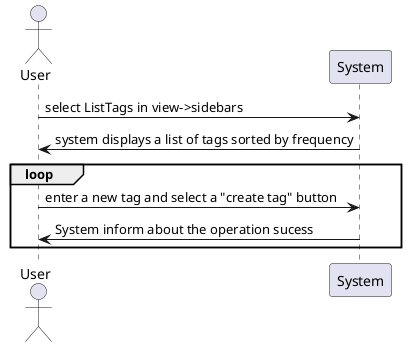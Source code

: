@startuml doc-files/crm01_03_req2.png
actor User 
participant System
User -> System : select ListTags in view->sidebars
System -> User : system displays a list of tags sorted by frequency
loop
User -> System : enter a new tag and select a "create tag" button
System -> User : System inform about the operation sucess
end
@enduml